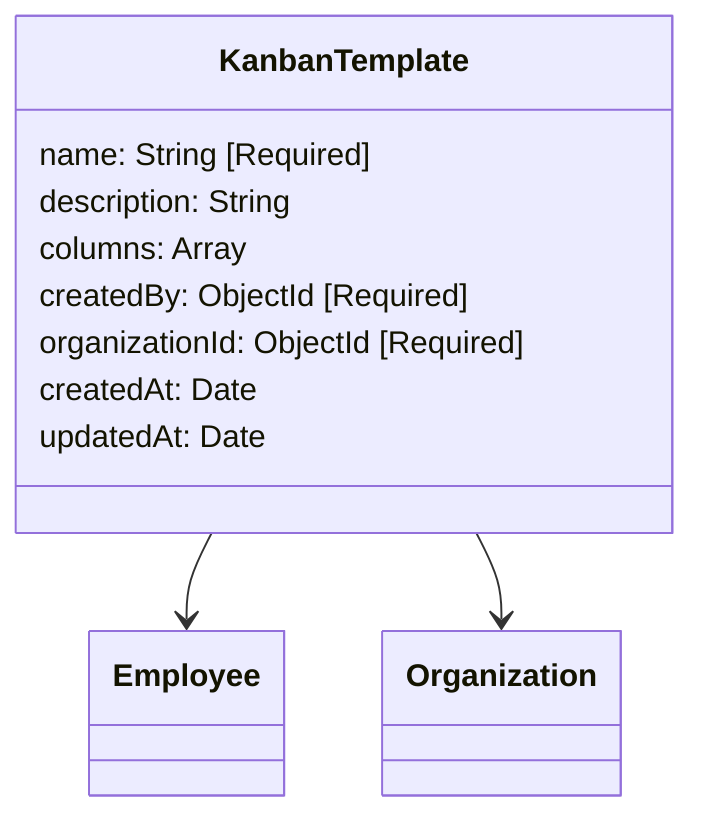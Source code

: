 classDiagram
  class KanbanTemplate {
    name: String [Required]
    description: String
    columns: Array
    createdBy: ObjectId [Required]
    organizationId: ObjectId [Required]
    createdAt: Date
    updatedAt: Date
  }

  KanbanTemplate --> Employee
  KanbanTemplate --> Organization
